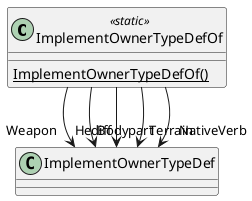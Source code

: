 @startuml
class ImplementOwnerTypeDefOf <<static>> {
    {static} ImplementOwnerTypeDefOf()
}
ImplementOwnerTypeDefOf --> "Weapon" ImplementOwnerTypeDef
ImplementOwnerTypeDefOf --> "Bodypart" ImplementOwnerTypeDef
ImplementOwnerTypeDefOf --> "Hediff" ImplementOwnerTypeDef
ImplementOwnerTypeDefOf --> "Terrain" ImplementOwnerTypeDef
ImplementOwnerTypeDefOf --> "NativeVerb" ImplementOwnerTypeDef
@enduml
